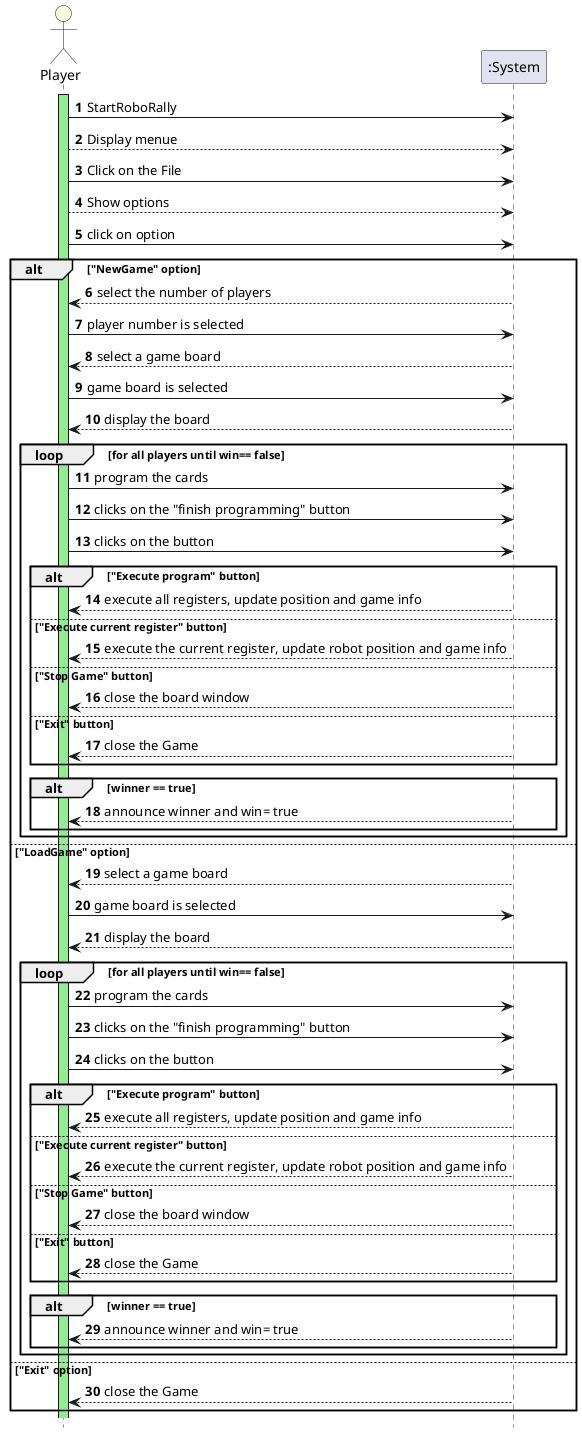 @startuml
'https://plantuml.com/sequence-diagram

autonumber
hide footbox
actor Player as player #Lightyellow
participant ":System" as system
activate player #Lightgreen

player -> system: StartRoboRally
system <-- player: Display menue
player -> system: Click on the File
system <-- player: Show options
player-> system: click on option
alt "NewGame" option
    player <-- system: select the number of players
    player -> system: player number is selected
    player <-- system: select a game board
    player -> system: game board is selected
    player <-- system: display the board
    loop for all players until win== false
        player -> system: program the cards
        player -> system: clicks on the "finish programming" button
        player-> system: clicks on the button
        alt  "Execute program" button
            player <-- system: execute all registers, update position and game info
        else "Execute current register" button
             player <-- system: execute the current register, update robot position and game info
        else "Stop Game" button
            player <-- system: close the board window
        else "Exit" button
            player <-- system: close the Game
        end

        alt winner == true
           player <-- system: announce winner and win= true
        end

    end
else "LoadGame" option
    player <-- system: select a game board
    player -> system: game board is selected
    player <-- system: display the board
    loop for all players until win== false
        player -> system: program the cards
        player -> system: clicks on the "finish programming" button
        player-> system: clicks on the button
        alt  "Execute program" button
            player <-- system: execute all registers, update position and game info
        else "Execute current register" button
             player <-- system: execute the current register, update robot position and game info
        else "Stop Game" button
            player <-- system: close the board window
        else "Exit" button
            player <-- system: close the Game
        end

        alt winner == true
           player <-- system: announce winner and win= true
        end

    end
else "Exit" option
    player <-- system: close the Game
end


@enduml